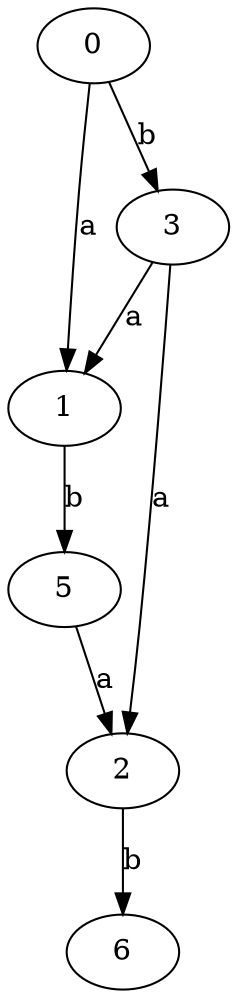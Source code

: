 strict digraph  {
1;
2;
3;
5;
6;
0;
1 -> 5  [label=b];
2 -> 6  [label=b];
3 -> 1  [label=a];
3 -> 2  [label=a];
5 -> 2  [label=a];
0 -> 1  [label=a];
0 -> 3  [label=b];
}
